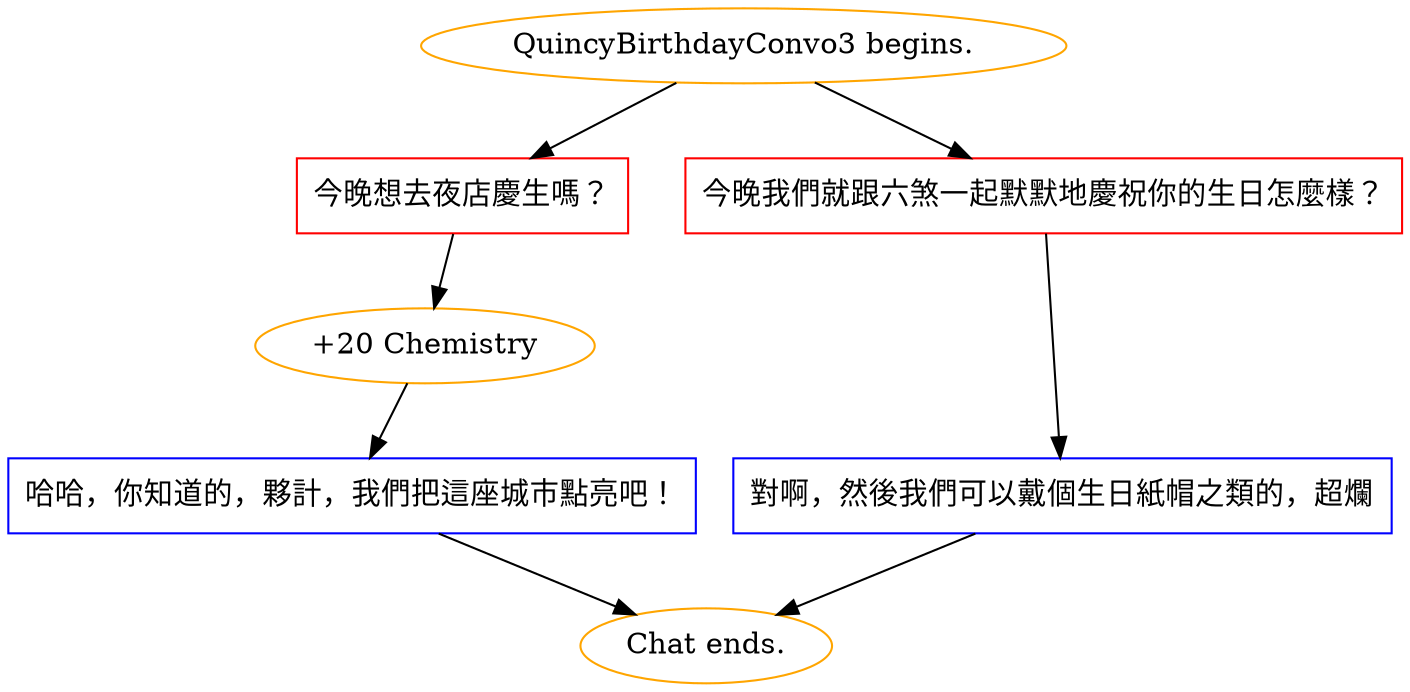digraph {
	"QuincyBirthdayConvo3 begins." [color=orange];
		"QuincyBirthdayConvo3 begins." -> j2549839927;
		"QuincyBirthdayConvo3 begins." -> j10651444;
	j2549839927 [label="今晚想去夜店慶生嗎？",shape=box,color=red];
		j2549839927 -> j1725568491;
	j10651444 [label="今晚我們就跟六煞一起默默地慶祝你的生日怎麼樣？",shape=box,color=red];
		j10651444 -> j1072511230;
	j1725568491 [label="+20 Chemistry",color=orange];
		j1725568491 -> j3719310698;
	j1072511230 [label="對啊，然後我們可以戴個生日紙帽之類的，超爛",shape=box,color=blue];
		j1072511230 -> "Chat ends.";
	j3719310698 [label="哈哈，你知道的，夥計，我們把這座城市點亮吧！",shape=box,color=blue];
		j3719310698 -> "Chat ends.";
	"Chat ends." [color=orange];
}